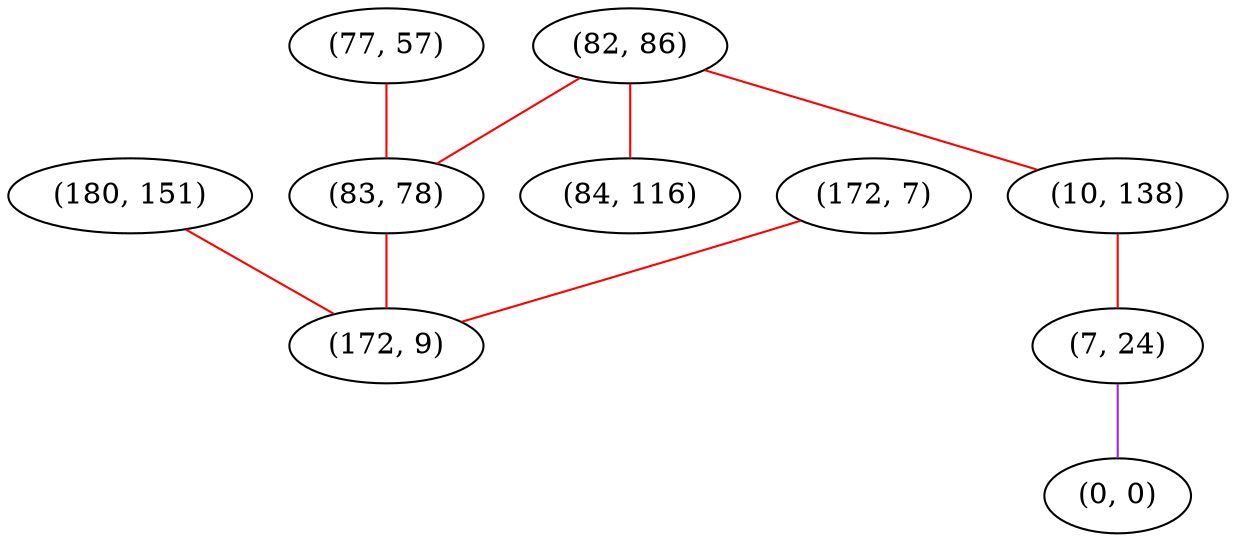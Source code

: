 graph "" {
"(180, 151)";
"(82, 86)";
"(10, 138)";
"(77, 57)";
"(172, 7)";
"(84, 116)";
"(7, 24)";
"(83, 78)";
"(0, 0)";
"(172, 9)";
"(180, 151)" -- "(172, 9)"  [color=red, key=0, weight=1];
"(82, 86)" -- "(84, 116)"  [color=red, key=0, weight=1];
"(82, 86)" -- "(83, 78)"  [color=red, key=0, weight=1];
"(82, 86)" -- "(10, 138)"  [color=red, key=0, weight=1];
"(10, 138)" -- "(7, 24)"  [color=red, key=0, weight=1];
"(77, 57)" -- "(83, 78)"  [color=red, key=0, weight=1];
"(172, 7)" -- "(172, 9)"  [color=red, key=0, weight=1];
"(7, 24)" -- "(0, 0)"  [color=purple, key=0, weight=4];
"(83, 78)" -- "(172, 9)"  [color=red, key=0, weight=1];
}
